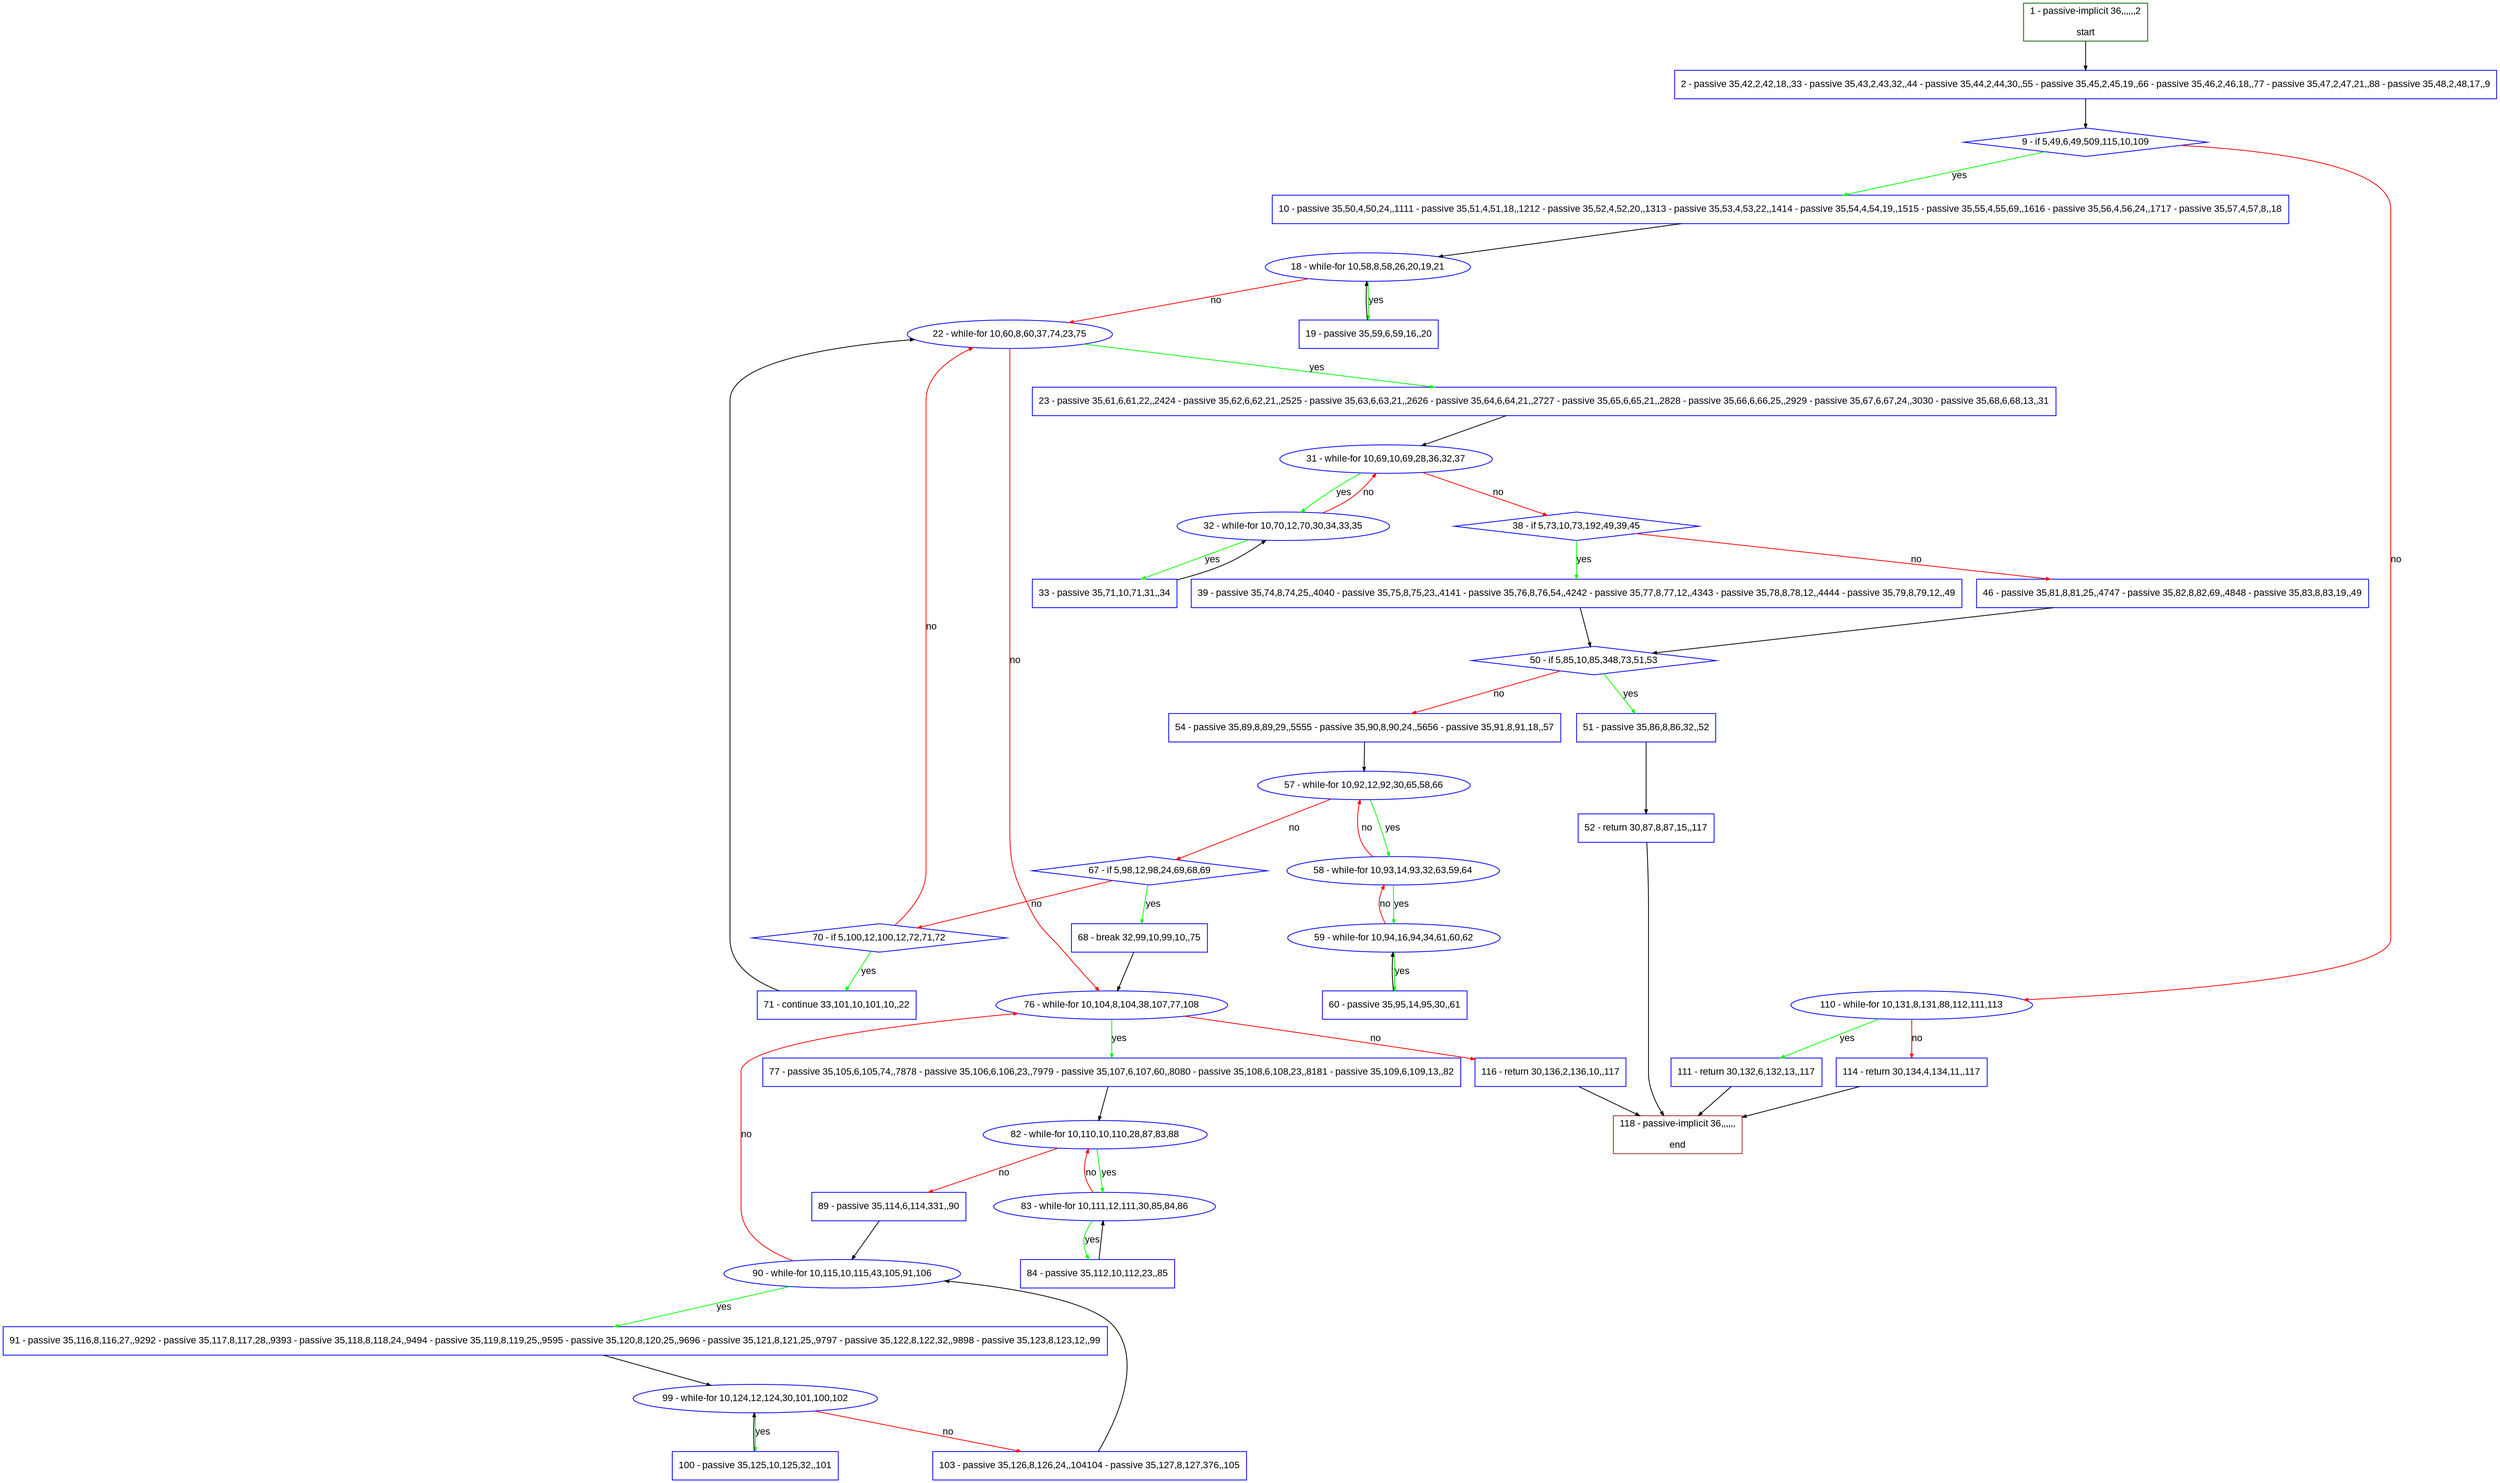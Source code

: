 digraph "" {
  graph [pack="true", label="", fontsize="12", packmode="clust", fontname="Arial", fillcolor="#FFFFCC", bgcolor="white", style="rounded,filled", compound="true"];
  node [node_initialized="no", label="", color="grey", fontsize="12", fillcolor="white", fontname="Arial", style="filled", shape="rectangle", compound="true", fixedsize="false"];
  edge [fontcolor="black", arrowhead="normal", arrowtail="none", arrowsize="0.5", ltail="", label="", color="black", fontsize="12", lhead="", fontname="Arial", dir="forward", compound="true"];
  __N1 [label="2 - passive 35,42,2,42,18,,33 - passive 35,43,2,43,32,,44 - passive 35,44,2,44,30,,55 - passive 35,45,2,45,19,,66 - passive 35,46,2,46,18,,77 - passive 35,47,2,47,21,,88 - passive 35,48,2,48,17,,9", color="#0000ff", fillcolor="#ffffff", style="filled", shape="box"];
  __N2 [label="1 - passive-implicit 36,,,,,,2\n\nstart", color="#006400", fillcolor="#ffffff", style="filled", shape="box"];
  __N3 [label="9 - if 5,49,6,49,509,115,10,109", color="#0000ff", fillcolor="#ffffff", style="filled", shape="diamond"];
  __N4 [label="10 - passive 35,50,4,50,24,,1111 - passive 35,51,4,51,18,,1212 - passive 35,52,4,52,20,,1313 - passive 35,53,4,53,22,,1414 - passive 35,54,4,54,19,,1515 - passive 35,55,4,55,69,,1616 - passive 35,56,4,56,24,,1717 - passive 35,57,4,57,8,,18", color="#0000ff", fillcolor="#ffffff", style="filled", shape="box"];
  __N5 [label="110 - while-for 10,131,8,131,88,112,111,113", color="#0000ff", fillcolor="#ffffff", style="filled", shape="oval"];
  __N6 [label="18 - while-for 10,58,8,58,26,20,19,21", color="#0000ff", fillcolor="#ffffff", style="filled", shape="oval"];
  __N7 [label="19 - passive 35,59,6,59,16,,20", color="#0000ff", fillcolor="#ffffff", style="filled", shape="box"];
  __N8 [label="22 - while-for 10,60,8,60,37,74,23,75", color="#0000ff", fillcolor="#ffffff", style="filled", shape="oval"];
  __N9 [label="23 - passive 35,61,6,61,22,,2424 - passive 35,62,6,62,21,,2525 - passive 35,63,6,63,21,,2626 - passive 35,64,6,64,21,,2727 - passive 35,65,6,65,21,,2828 - passive 35,66,6,66,25,,2929 - passive 35,67,6,67,24,,3030 - passive 35,68,6,68,13,,31", color="#0000ff", fillcolor="#ffffff", style="filled", shape="box"];
  __N10 [label="76 - while-for 10,104,8,104,38,107,77,108", color="#0000ff", fillcolor="#ffffff", style="filled", shape="oval"];
  __N11 [label="31 - while-for 10,69,10,69,28,36,32,37", color="#0000ff", fillcolor="#ffffff", style="filled", shape="oval"];
  __N12 [label="32 - while-for 10,70,12,70,30,34,33,35", color="#0000ff", fillcolor="#ffffff", style="filled", shape="oval"];
  __N13 [label="38 - if 5,73,10,73,192,49,39,45", color="#0000ff", fillcolor="#ffffff", style="filled", shape="diamond"];
  __N14 [label="33 - passive 35,71,10,71,31,,34", color="#0000ff", fillcolor="#ffffff", style="filled", shape="box"];
  __N15 [label="39 - passive 35,74,8,74,25,,4040 - passive 35,75,8,75,23,,4141 - passive 35,76,8,76,54,,4242 - passive 35,77,8,77,12,,4343 - passive 35,78,8,78,12,,4444 - passive 35,79,8,79,12,,49", color="#0000ff", fillcolor="#ffffff", style="filled", shape="box"];
  __N16 [label="46 - passive 35,81,8,81,25,,4747 - passive 35,82,8,82,69,,4848 - passive 35,83,8,83,19,,49", color="#0000ff", fillcolor="#ffffff", style="filled", shape="box"];
  __N17 [label="50 - if 5,85,10,85,348,73,51,53", color="#0000ff", fillcolor="#ffffff", style="filled", shape="diamond"];
  __N18 [label="51 - passive 35,86,8,86,32,,52", color="#0000ff", fillcolor="#ffffff", style="filled", shape="box"];
  __N19 [label="54 - passive 35,89,8,89,29,,5555 - passive 35,90,8,90,24,,5656 - passive 35,91,8,91,18,,57", color="#0000ff", fillcolor="#ffffff", style="filled", shape="box"];
  __N20 [label="52 - return 30,87,8,87,15,,117", color="#0000ff", fillcolor="#ffffff", style="filled", shape="box"];
  __N21 [label="118 - passive-implicit 36,,,,,,\n\nend", color="#a52a2a", fillcolor="#ffffff", style="filled", shape="box"];
  __N22 [label="57 - while-for 10,92,12,92,30,65,58,66", color="#0000ff", fillcolor="#ffffff", style="filled", shape="oval"];
  __N23 [label="58 - while-for 10,93,14,93,32,63,59,64", color="#0000ff", fillcolor="#ffffff", style="filled", shape="oval"];
  __N24 [label="67 - if 5,98,12,98,24,69,68,69", color="#0000ff", fillcolor="#ffffff", style="filled", shape="diamond"];
  __N25 [label="59 - while-for 10,94,16,94,34,61,60,62", color="#0000ff", fillcolor="#ffffff", style="filled", shape="oval"];
  __N26 [label="60 - passive 35,95,14,95,30,,61", color="#0000ff", fillcolor="#ffffff", style="filled", shape="box"];
  __N27 [label="68 - break 32,99,10,99,10,,75", color="#0000ff", fillcolor="#ffffff", style="filled", shape="box"];
  __N28 [label="70 - if 5,100,12,100,12,72,71,72", color="#0000ff", fillcolor="#ffffff", style="filled", shape="diamond"];
  __N29 [label="71 - continue 33,101,10,101,10,,22", color="#0000ff", fillcolor="#ffffff", style="filled", shape="box"];
  __N30 [label="77 - passive 35,105,6,105,74,,7878 - passive 35,106,6,106,23,,7979 - passive 35,107,6,107,60,,8080 - passive 35,108,6,108,23,,8181 - passive 35,109,6,109,13,,82", color="#0000ff", fillcolor="#ffffff", style="filled", shape="box"];
  __N31 [label="116 - return 30,136,2,136,10,,117", color="#0000ff", fillcolor="#ffffff", style="filled", shape="box"];
  __N32 [label="82 - while-for 10,110,10,110,28,87,83,88", color="#0000ff", fillcolor="#ffffff", style="filled", shape="oval"];
  __N33 [label="83 - while-for 10,111,12,111,30,85,84,86", color="#0000ff", fillcolor="#ffffff", style="filled", shape="oval"];
  __N34 [label="89 - passive 35,114,6,114,331,,90", color="#0000ff", fillcolor="#ffffff", style="filled", shape="box"];
  __N35 [label="84 - passive 35,112,10,112,23,,85", color="#0000ff", fillcolor="#ffffff", style="filled", shape="box"];
  __N36 [label="90 - while-for 10,115,10,115,43,105,91,106", color="#0000ff", fillcolor="#ffffff", style="filled", shape="oval"];
  __N37 [label="91 - passive 35,116,8,116,27,,9292 - passive 35,117,8,117,28,,9393 - passive 35,118,8,118,24,,9494 - passive 35,119,8,119,25,,9595 - passive 35,120,8,120,25,,9696 - passive 35,121,8,121,25,,9797 - passive 35,122,8,122,32,,9898 - passive 35,123,8,123,12,,99", color="#0000ff", fillcolor="#ffffff", style="filled", shape="box"];
  __N38 [label="99 - while-for 10,124,12,124,30,101,100,102", color="#0000ff", fillcolor="#ffffff", style="filled", shape="oval"];
  __N39 [label="100 - passive 35,125,10,125,32,,101", color="#0000ff", fillcolor="#ffffff", style="filled", shape="box"];
  __N40 [label="103 - passive 35,126,8,126,24,,104104 - passive 35,127,8,127,376,,105", color="#0000ff", fillcolor="#ffffff", style="filled", shape="box"];
  __N41 [label="111 - return 30,132,6,132,13,,117", color="#0000ff", fillcolor="#ffffff", style="filled", shape="box"];
  __N42 [label="114 - return 30,134,4,134,11,,117", color="#0000ff", fillcolor="#ffffff", style="filled", shape="box"];
  __N2 -> __N1 [arrowhead="normal", arrowtail="none", color="#000000", label="", dir="forward"];
  __N1 -> __N3 [arrowhead="normal", arrowtail="none", color="#000000", label="", dir="forward"];
  __N3 -> __N4 [arrowhead="normal", arrowtail="none", color="#00ff00", label="yes", dir="forward"];
  __N3 -> __N5 [arrowhead="normal", arrowtail="none", color="#ff0000", label="no", dir="forward"];
  __N4 -> __N6 [arrowhead="normal", arrowtail="none", color="#000000", label="", dir="forward"];
  __N6 -> __N7 [arrowhead="normal", arrowtail="none", color="#00ff00", label="yes", dir="forward"];
  __N7 -> __N6 [arrowhead="normal", arrowtail="none", color="#000000", label="", dir="forward"];
  __N6 -> __N8 [arrowhead="normal", arrowtail="none", color="#ff0000", label="no", dir="forward"];
  __N8 -> __N9 [arrowhead="normal", arrowtail="none", color="#00ff00", label="yes", dir="forward"];
  __N8 -> __N10 [arrowhead="normal", arrowtail="none", color="#ff0000", label="no", dir="forward"];
  __N9 -> __N11 [arrowhead="normal", arrowtail="none", color="#000000", label="", dir="forward"];
  __N11 -> __N12 [arrowhead="normal", arrowtail="none", color="#00ff00", label="yes", dir="forward"];
  __N12 -> __N11 [arrowhead="normal", arrowtail="none", color="#ff0000", label="no", dir="forward"];
  __N11 -> __N13 [arrowhead="normal", arrowtail="none", color="#ff0000", label="no", dir="forward"];
  __N12 -> __N14 [arrowhead="normal", arrowtail="none", color="#00ff00", label="yes", dir="forward"];
  __N14 -> __N12 [arrowhead="normal", arrowtail="none", color="#000000", label="", dir="forward"];
  __N13 -> __N15 [arrowhead="normal", arrowtail="none", color="#00ff00", label="yes", dir="forward"];
  __N13 -> __N16 [arrowhead="normal", arrowtail="none", color="#ff0000", label="no", dir="forward"];
  __N15 -> __N17 [arrowhead="normal", arrowtail="none", color="#000000", label="", dir="forward"];
  __N16 -> __N17 [arrowhead="normal", arrowtail="none", color="#000000", label="", dir="forward"];
  __N17 -> __N18 [arrowhead="normal", arrowtail="none", color="#00ff00", label="yes", dir="forward"];
  __N17 -> __N19 [arrowhead="normal", arrowtail="none", color="#ff0000", label="no", dir="forward"];
  __N18 -> __N20 [arrowhead="normal", arrowtail="none", color="#000000", label="", dir="forward"];
  __N20 -> __N21 [arrowhead="normal", arrowtail="none", color="#000000", label="", dir="forward"];
  __N19 -> __N22 [arrowhead="normal", arrowtail="none", color="#000000", label="", dir="forward"];
  __N22 -> __N23 [arrowhead="normal", arrowtail="none", color="#00ff00", label="yes", dir="forward"];
  __N23 -> __N22 [arrowhead="normal", arrowtail="none", color="#ff0000", label="no", dir="forward"];
  __N22 -> __N24 [arrowhead="normal", arrowtail="none", color="#ff0000", label="no", dir="forward"];
  __N23 -> __N25 [arrowhead="normal", arrowtail="none", color="#00ff00", label="yes", dir="forward"];
  __N25 -> __N23 [arrowhead="normal", arrowtail="none", color="#ff0000", label="no", dir="forward"];
  __N25 -> __N26 [arrowhead="normal", arrowtail="none", color="#00ff00", label="yes", dir="forward"];
  __N26 -> __N25 [arrowhead="normal", arrowtail="none", color="#000000", label="", dir="forward"];
  __N24 -> __N27 [arrowhead="normal", arrowtail="none", color="#00ff00", label="yes", dir="forward"];
  __N24 -> __N28 [arrowhead="normal", arrowtail="none", color="#ff0000", label="no", dir="forward"];
  __N27 -> __N10 [arrowhead="normal", arrowtail="none", color="#000000", label="", dir="forward"];
  __N28 -> __N8 [arrowhead="normal", arrowtail="none", color="#ff0000", label="no", dir="forward"];
  __N28 -> __N29 [arrowhead="normal", arrowtail="none", color="#00ff00", label="yes", dir="forward"];
  __N29 -> __N8 [arrowhead="normal", arrowtail="none", color="#000000", label="", dir="forward"];
  __N10 -> __N30 [arrowhead="normal", arrowtail="none", color="#00ff00", label="yes", dir="forward"];
  __N10 -> __N31 [arrowhead="normal", arrowtail="none", color="#ff0000", label="no", dir="forward"];
  __N30 -> __N32 [arrowhead="normal", arrowtail="none", color="#000000", label="", dir="forward"];
  __N32 -> __N33 [arrowhead="normal", arrowtail="none", color="#00ff00", label="yes", dir="forward"];
  __N33 -> __N32 [arrowhead="normal", arrowtail="none", color="#ff0000", label="no", dir="forward"];
  __N32 -> __N34 [arrowhead="normal", arrowtail="none", color="#ff0000", label="no", dir="forward"];
  __N33 -> __N35 [arrowhead="normal", arrowtail="none", color="#00ff00", label="yes", dir="forward"];
  __N35 -> __N33 [arrowhead="normal", arrowtail="none", color="#000000", label="", dir="forward"];
  __N34 -> __N36 [arrowhead="normal", arrowtail="none", color="#000000", label="", dir="forward"];
  __N36 -> __N10 [arrowhead="normal", arrowtail="none", color="#ff0000", label="no", dir="forward"];
  __N36 -> __N37 [arrowhead="normal", arrowtail="none", color="#00ff00", label="yes", dir="forward"];
  __N37 -> __N38 [arrowhead="normal", arrowtail="none", color="#000000", label="", dir="forward"];
  __N38 -> __N39 [arrowhead="normal", arrowtail="none", color="#00ff00", label="yes", dir="forward"];
  __N39 -> __N38 [arrowhead="normal", arrowtail="none", color="#000000", label="", dir="forward"];
  __N38 -> __N40 [arrowhead="normal", arrowtail="none", color="#ff0000", label="no", dir="forward"];
  __N40 -> __N36 [arrowhead="normal", arrowtail="none", color="#000000", label="", dir="forward"];
  __N5 -> __N41 [arrowhead="normal", arrowtail="none", color="#00ff00", label="yes", dir="forward"];
  __N5 -> __N42 [arrowhead="normal", arrowtail="none", color="#ff0000", label="no", dir="forward"];
  __N41 -> __N21 [arrowhead="normal", arrowtail="none", color="#000000", label="", dir="forward"];
  __N42 -> __N21 [arrowhead="normal", arrowtail="none", color="#000000", label="", dir="forward"];
  __N31 -> __N21 [arrowhead="normal", arrowtail="none", color="#000000", label="", dir="forward"];
}
